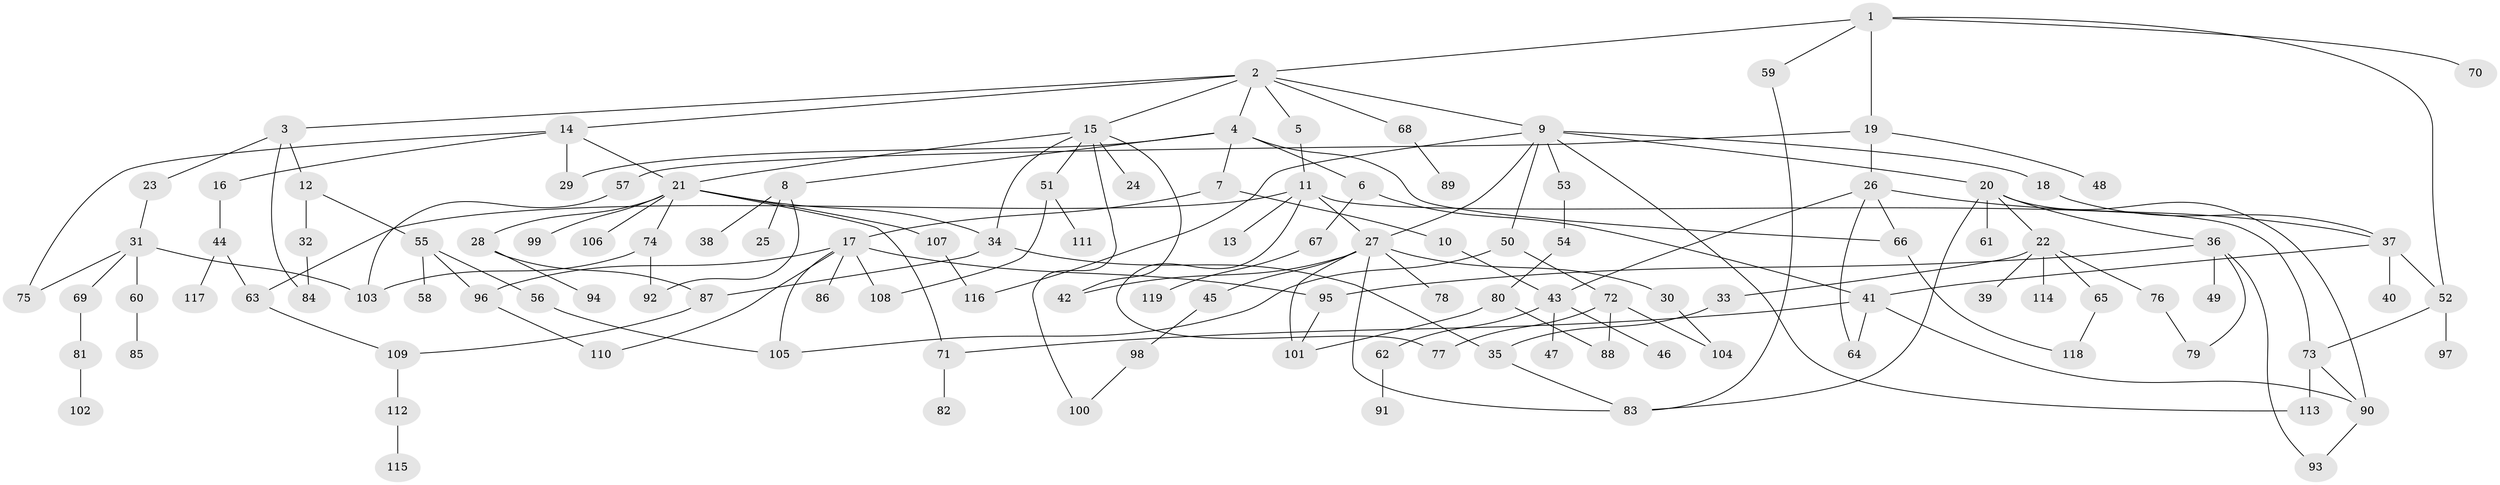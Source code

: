// Generated by graph-tools (version 1.1) at 2025/42/03/09/25 04:42:30]
// undirected, 119 vertices, 162 edges
graph export_dot {
graph [start="1"]
  node [color=gray90,style=filled];
  1;
  2;
  3;
  4;
  5;
  6;
  7;
  8;
  9;
  10;
  11;
  12;
  13;
  14;
  15;
  16;
  17;
  18;
  19;
  20;
  21;
  22;
  23;
  24;
  25;
  26;
  27;
  28;
  29;
  30;
  31;
  32;
  33;
  34;
  35;
  36;
  37;
  38;
  39;
  40;
  41;
  42;
  43;
  44;
  45;
  46;
  47;
  48;
  49;
  50;
  51;
  52;
  53;
  54;
  55;
  56;
  57;
  58;
  59;
  60;
  61;
  62;
  63;
  64;
  65;
  66;
  67;
  68;
  69;
  70;
  71;
  72;
  73;
  74;
  75;
  76;
  77;
  78;
  79;
  80;
  81;
  82;
  83;
  84;
  85;
  86;
  87;
  88;
  89;
  90;
  91;
  92;
  93;
  94;
  95;
  96;
  97;
  98;
  99;
  100;
  101;
  102;
  103;
  104;
  105;
  106;
  107;
  108;
  109;
  110;
  111;
  112;
  113;
  114;
  115;
  116;
  117;
  118;
  119;
  1 -- 2;
  1 -- 19;
  1 -- 59;
  1 -- 70;
  1 -- 52;
  2 -- 3;
  2 -- 4;
  2 -- 5;
  2 -- 9;
  2 -- 14;
  2 -- 15;
  2 -- 68;
  3 -- 12;
  3 -- 23;
  3 -- 84;
  4 -- 6;
  4 -- 7;
  4 -- 8;
  4 -- 66;
  4 -- 29;
  5 -- 11;
  6 -- 67;
  6 -- 41;
  7 -- 10;
  7 -- 17;
  8 -- 25;
  8 -- 38;
  8 -- 92;
  9 -- 18;
  9 -- 20;
  9 -- 50;
  9 -- 53;
  9 -- 116;
  9 -- 113;
  9 -- 27;
  10 -- 43;
  11 -- 13;
  11 -- 27;
  11 -- 73;
  11 -- 77;
  11 -- 63;
  12 -- 32;
  12 -- 55;
  14 -- 16;
  14 -- 21;
  14 -- 29;
  14 -- 75;
  15 -- 24;
  15 -- 34;
  15 -- 42;
  15 -- 51;
  15 -- 21;
  15 -- 100;
  16 -- 44;
  17 -- 86;
  17 -- 96;
  17 -- 105;
  17 -- 110;
  17 -- 108;
  17 -- 95;
  18 -- 37;
  19 -- 26;
  19 -- 48;
  19 -- 57;
  20 -- 22;
  20 -- 36;
  20 -- 61;
  20 -- 83;
  20 -- 90;
  21 -- 28;
  21 -- 71;
  21 -- 74;
  21 -- 99;
  21 -- 106;
  21 -- 107;
  21 -- 34;
  22 -- 33;
  22 -- 39;
  22 -- 65;
  22 -- 76;
  22 -- 114;
  23 -- 31;
  26 -- 37;
  26 -- 64;
  26 -- 66;
  26 -- 43;
  27 -- 30;
  27 -- 45;
  27 -- 78;
  27 -- 101;
  27 -- 42;
  27 -- 83;
  28 -- 87;
  28 -- 94;
  30 -- 104;
  31 -- 60;
  31 -- 69;
  31 -- 75;
  31 -- 103;
  32 -- 84;
  33 -- 35;
  34 -- 35;
  34 -- 87;
  35 -- 83;
  36 -- 49;
  36 -- 79;
  36 -- 93;
  36 -- 95;
  37 -- 40;
  37 -- 41;
  37 -- 52;
  41 -- 90;
  41 -- 71;
  41 -- 64;
  43 -- 46;
  43 -- 47;
  43 -- 62;
  44 -- 63;
  44 -- 117;
  45 -- 98;
  50 -- 72;
  50 -- 105;
  51 -- 108;
  51 -- 111;
  52 -- 97;
  52 -- 73;
  53 -- 54;
  54 -- 80;
  55 -- 56;
  55 -- 58;
  55 -- 96;
  56 -- 105;
  57 -- 103;
  59 -- 83;
  60 -- 85;
  62 -- 91;
  63 -- 109;
  65 -- 118;
  66 -- 118;
  67 -- 119;
  68 -- 89;
  69 -- 81;
  71 -- 82;
  72 -- 104;
  72 -- 88;
  72 -- 77;
  73 -- 113;
  73 -- 90;
  74 -- 92;
  74 -- 103;
  76 -- 79;
  80 -- 88;
  80 -- 101;
  81 -- 102;
  87 -- 109;
  90 -- 93;
  95 -- 101;
  96 -- 110;
  98 -- 100;
  107 -- 116;
  109 -- 112;
  112 -- 115;
}
